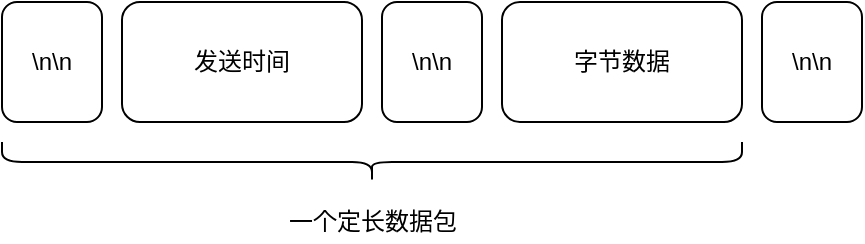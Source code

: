 <mxfile version="14.5.1" type="device"><diagram id="geQ5_lBvxiSe5po94-4-" name="第 1 页"><mxGraphModel dx="1089" dy="850" grid="1" gridSize="10" guides="1" tooltips="1" connect="1" arrows="1" fold="1" page="1" pageScale="1" pageWidth="1654" pageHeight="2336" math="0" shadow="0"><root><mxCell id="0"/><mxCell id="1" parent="0"/><mxCell id="IUCy1HWC7buoSPrOng3k-4" value="\n\n" style="rounded=1;whiteSpace=wrap;html=1;" vertex="1" parent="1"><mxGeometry x="370" y="420" width="50" height="60" as="geometry"/></mxCell><mxCell id="IUCy1HWC7buoSPrOng3k-5" value="发送时间" style="rounded=1;whiteSpace=wrap;html=1;" vertex="1" parent="1"><mxGeometry x="430" y="420" width="120" height="60" as="geometry"/></mxCell><mxCell id="IUCy1HWC7buoSPrOng3k-6" value="\n\n" style="rounded=1;whiteSpace=wrap;html=1;" vertex="1" parent="1"><mxGeometry x="560" y="420" width="50" height="60" as="geometry"/></mxCell><mxCell id="IUCy1HWC7buoSPrOng3k-8" value="字节数据" style="rounded=1;whiteSpace=wrap;html=1;" vertex="1" parent="1"><mxGeometry x="620" y="420" width="120" height="60" as="geometry"/></mxCell><mxCell id="IUCy1HWC7buoSPrOng3k-9" value="\n\n" style="rounded=1;whiteSpace=wrap;html=1;" vertex="1" parent="1"><mxGeometry x="750" y="420" width="50" height="60" as="geometry"/></mxCell><mxCell id="IUCy1HWC7buoSPrOng3k-10" value="" style="shape=curlyBracket;whiteSpace=wrap;html=1;rounded=1;rotation=-90;" vertex="1" parent="1"><mxGeometry x="545" y="315" width="20" height="370" as="geometry"/></mxCell><mxCell id="IUCy1HWC7buoSPrOng3k-11" value="一个定长数据包" style="text;html=1;strokeColor=none;fillColor=none;align=center;verticalAlign=middle;whiteSpace=wrap;rounded=0;" vertex="1" parent="1"><mxGeometry x="508.75" y="520" width="92.5" height="20" as="geometry"/></mxCell></root></mxGraphModel></diagram></mxfile>